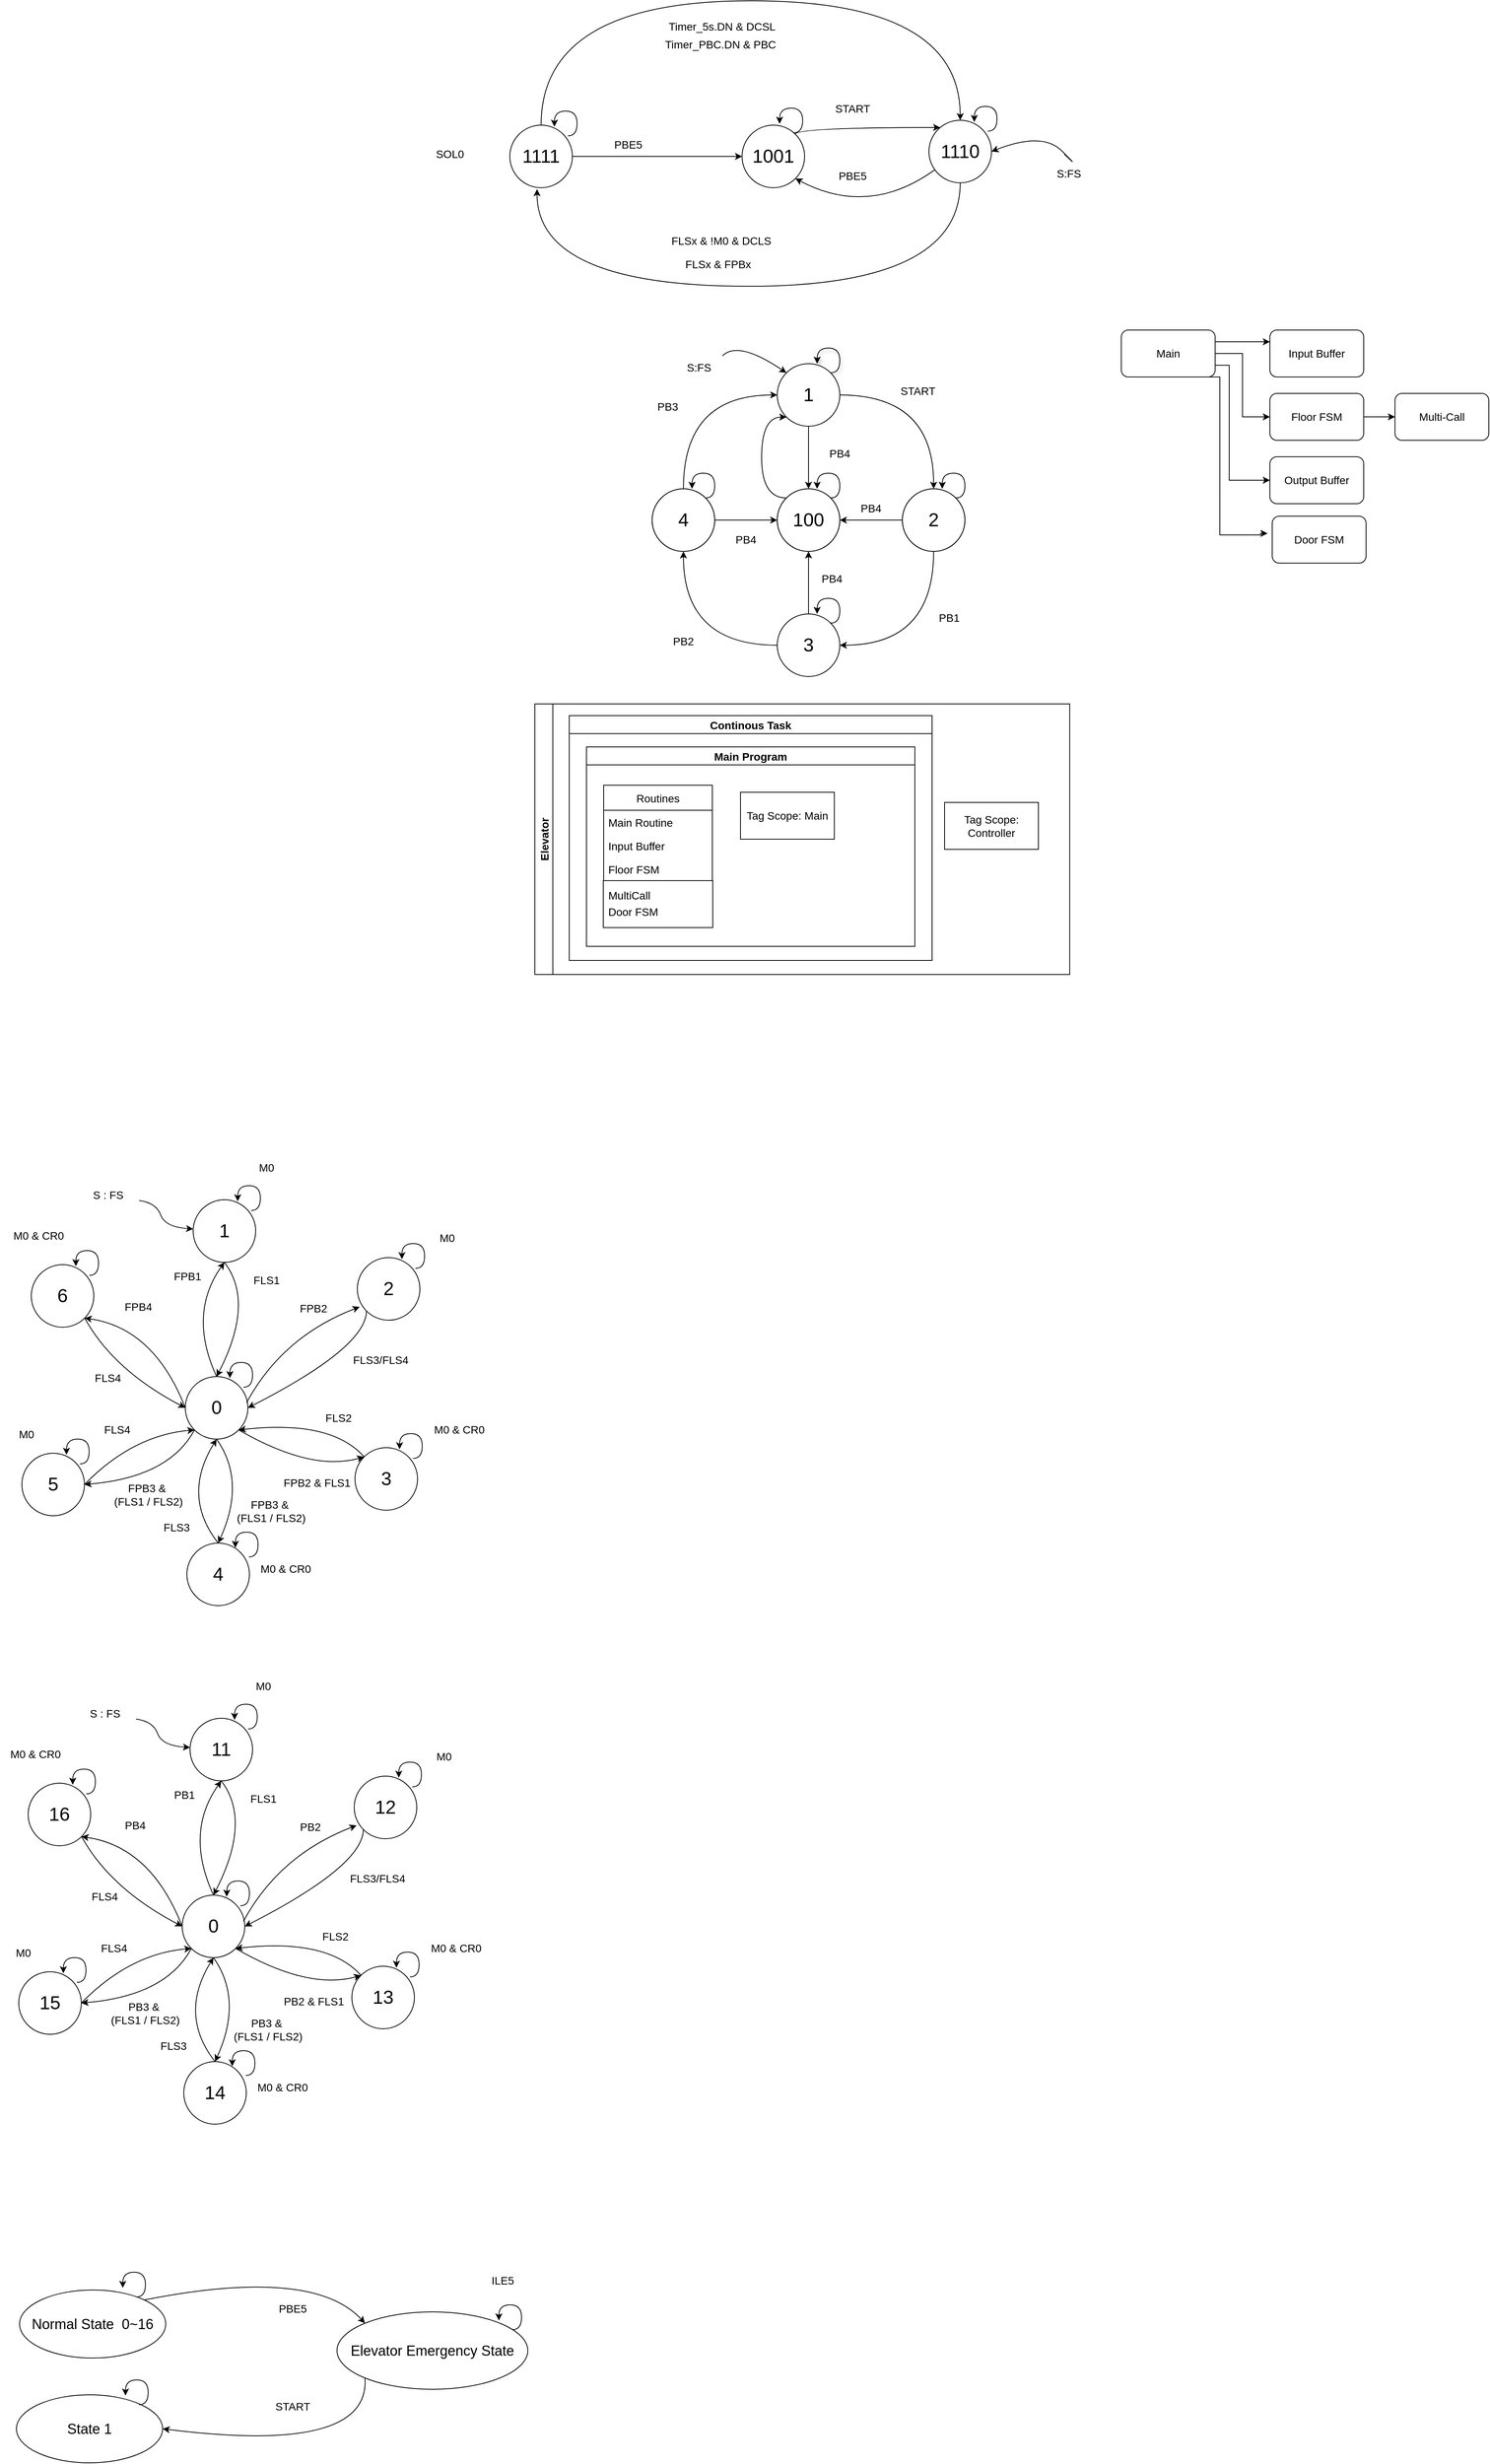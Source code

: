 <mxfile version="26.2.12">
  <diagram id="9JSzWubA1vWHXehpiUYo" name="Page-1">
    <mxGraphModel dx="1964" dy="1004" grid="0" gridSize="10" guides="1" tooltips="1" connect="1" arrows="1" fold="1" page="0" pageScale="1" pageWidth="850" pageHeight="1100" math="0" shadow="0">
      <root>
        <mxCell id="0" />
        <mxCell id="1" parent="0" />
        <mxCell id="l7TXlKDY9mEFg8rTpv9u-8" style="edgeStyle=orthogonalEdgeStyle;curved=1;orthogonalLoop=1;jettySize=auto;html=1;exitX=1;exitY=0.5;exitDx=0;exitDy=0;entryX=0.5;entryY=0;entryDx=0;entryDy=0;" parent="1" source="l7TXlKDY9mEFg8rTpv9u-1" target="l7TXlKDY9mEFg8rTpv9u-3" edge="1">
          <mxGeometry relative="1" as="geometry" />
        </mxCell>
        <mxCell id="l7TXlKDY9mEFg8rTpv9u-11" style="edgeStyle=orthogonalEdgeStyle;curved=1;orthogonalLoop=1;jettySize=auto;html=1;exitX=0.5;exitY=1;exitDx=0;exitDy=0;entryX=0.5;entryY=0;entryDx=0;entryDy=0;" parent="1" source="l7TXlKDY9mEFg8rTpv9u-1" target="l7TXlKDY9mEFg8rTpv9u-4" edge="1">
          <mxGeometry relative="1" as="geometry" />
        </mxCell>
        <mxCell id="l7TXlKDY9mEFg8rTpv9u-1" value="&lt;font style=&quot;font-size: 24px&quot;&gt;1&lt;/font&gt;" style="ellipse;whiteSpace=wrap;html=1;aspect=fixed;" parent="1" vertex="1">
          <mxGeometry x="360" y="320" width="80" height="80" as="geometry" />
        </mxCell>
        <mxCell id="l7TXlKDY9mEFg8rTpv9u-9" style="edgeStyle=orthogonalEdgeStyle;curved=1;orthogonalLoop=1;jettySize=auto;html=1;exitX=0.5;exitY=1;exitDx=0;exitDy=0;entryX=1;entryY=0.5;entryDx=0;entryDy=0;" parent="1" source="l7TXlKDY9mEFg8rTpv9u-3" target="l7TXlKDY9mEFg8rTpv9u-5" edge="1">
          <mxGeometry relative="1" as="geometry" />
        </mxCell>
        <mxCell id="l7TXlKDY9mEFg8rTpv9u-12" style="edgeStyle=orthogonalEdgeStyle;curved=1;orthogonalLoop=1;jettySize=auto;html=1;exitX=0;exitY=0.5;exitDx=0;exitDy=0;entryX=1;entryY=0.5;entryDx=0;entryDy=0;" parent="1" source="l7TXlKDY9mEFg8rTpv9u-3" target="l7TXlKDY9mEFg8rTpv9u-4" edge="1">
          <mxGeometry relative="1" as="geometry" />
        </mxCell>
        <mxCell id="l7TXlKDY9mEFg8rTpv9u-3" value="2" style="ellipse;whiteSpace=wrap;html=1;aspect=fixed;" parent="1" vertex="1">
          <mxGeometry x="520" y="480" width="80" height="80" as="geometry" />
        </mxCell>
        <mxCell id="l7TXlKDY9mEFg8rTpv9u-15" style="edgeStyle=orthogonalEdgeStyle;curved=1;orthogonalLoop=1;jettySize=auto;html=1;exitX=0;exitY=0;exitDx=0;exitDy=0;entryX=0;entryY=1;entryDx=0;entryDy=0;" parent="1" source="l7TXlKDY9mEFg8rTpv9u-4" target="l7TXlKDY9mEFg8rTpv9u-1" edge="1">
          <mxGeometry relative="1" as="geometry">
            <Array as="points">
              <mxPoint x="340" y="492" />
              <mxPoint x="340" y="388" />
            </Array>
          </mxGeometry>
        </mxCell>
        <mxCell id="l7TXlKDY9mEFg8rTpv9u-4" value="100" style="ellipse;whiteSpace=wrap;html=1;aspect=fixed;" parent="1" vertex="1">
          <mxGeometry x="360" y="480" width="80" height="80" as="geometry" />
        </mxCell>
        <mxCell id="l7TXlKDY9mEFg8rTpv9u-10" style="edgeStyle=orthogonalEdgeStyle;curved=1;orthogonalLoop=1;jettySize=auto;html=1;exitX=0;exitY=0.5;exitDx=0;exitDy=0;entryX=0.5;entryY=1;entryDx=0;entryDy=0;" parent="1" source="l7TXlKDY9mEFg8rTpv9u-5" target="l7TXlKDY9mEFg8rTpv9u-6" edge="1">
          <mxGeometry relative="1" as="geometry" />
        </mxCell>
        <mxCell id="l7TXlKDY9mEFg8rTpv9u-13" style="edgeStyle=orthogonalEdgeStyle;curved=1;orthogonalLoop=1;jettySize=auto;html=1;exitX=0.5;exitY=0;exitDx=0;exitDy=0;entryX=0.5;entryY=1;entryDx=0;entryDy=0;" parent="1" source="l7TXlKDY9mEFg8rTpv9u-5" target="l7TXlKDY9mEFg8rTpv9u-4" edge="1">
          <mxGeometry relative="1" as="geometry" />
        </mxCell>
        <mxCell id="l7TXlKDY9mEFg8rTpv9u-5" value="3" style="ellipse;whiteSpace=wrap;html=1;aspect=fixed;fontSize=24;" parent="1" vertex="1">
          <mxGeometry x="360" y="640" width="80" height="80" as="geometry" />
        </mxCell>
        <mxCell id="l7TXlKDY9mEFg8rTpv9u-7" style="edgeStyle=orthogonalEdgeStyle;orthogonalLoop=1;jettySize=auto;html=1;exitX=0.5;exitY=0;exitDx=0;exitDy=0;entryX=0;entryY=0.5;entryDx=0;entryDy=0;curved=1;" parent="1" source="l7TXlKDY9mEFg8rTpv9u-6" target="l7TXlKDY9mEFg8rTpv9u-1" edge="1">
          <mxGeometry relative="1" as="geometry" />
        </mxCell>
        <mxCell id="l7TXlKDY9mEFg8rTpv9u-14" style="edgeStyle=orthogonalEdgeStyle;curved=1;orthogonalLoop=1;jettySize=auto;html=1;exitX=1;exitY=0.5;exitDx=0;exitDy=0;" parent="1" source="l7TXlKDY9mEFg8rTpv9u-6" target="l7TXlKDY9mEFg8rTpv9u-4" edge="1">
          <mxGeometry relative="1" as="geometry" />
        </mxCell>
        <mxCell id="l7TXlKDY9mEFg8rTpv9u-6" value="4" style="ellipse;whiteSpace=wrap;html=1;aspect=fixed;" parent="1" vertex="1">
          <mxGeometry x="200" y="480" width="80" height="80" as="geometry" />
        </mxCell>
        <mxCell id="l7TXlKDY9mEFg8rTpv9u-16" style="edgeStyle=orthogonalEdgeStyle;curved=1;orthogonalLoop=1;jettySize=auto;html=1;exitX=1;exitY=0;exitDx=0;exitDy=0;" parent="1" source="l7TXlKDY9mEFg8rTpv9u-4" edge="1">
          <mxGeometry relative="1" as="geometry">
            <mxPoint x="411" y="480" as="targetPoint" />
            <Array as="points">
              <mxPoint x="440" y="492" />
              <mxPoint x="440" y="460" />
              <mxPoint x="411" y="460" />
            </Array>
          </mxGeometry>
        </mxCell>
        <mxCell id="l7TXlKDY9mEFg8rTpv9u-22" style="edgeStyle=orthogonalEdgeStyle;curved=1;orthogonalLoop=1;jettySize=auto;html=1;exitX=1;exitY=0;exitDx=0;exitDy=0;shadow=1;" parent="1" edge="1">
          <mxGeometry relative="1" as="geometry">
            <mxPoint x="428.3" y="331.7" as="sourcePoint" />
            <mxPoint x="411.016" y="319.984" as="targetPoint" />
            <Array as="points">
              <mxPoint x="440.016" y="331.984" />
              <mxPoint x="440.016" y="299.984" />
              <mxPoint x="411.016" y="299.984" />
            </Array>
          </mxGeometry>
        </mxCell>
        <mxCell id="l7TXlKDY9mEFg8rTpv9u-24" style="edgeStyle=orthogonalEdgeStyle;curved=1;orthogonalLoop=1;jettySize=auto;html=1;exitX=1;exitY=0;exitDx=0;exitDy=0;" parent="1" edge="1">
          <mxGeometry relative="1" as="geometry">
            <mxPoint x="268.3" y="491.7" as="sourcePoint" />
            <mxPoint x="251.016" y="479.984" as="targetPoint" />
            <Array as="points">
              <mxPoint x="280.016" y="491.984" />
              <mxPoint x="280.016" y="459.984" />
              <mxPoint x="251.016" y="459.984" />
            </Array>
          </mxGeometry>
        </mxCell>
        <mxCell id="l7TXlKDY9mEFg8rTpv9u-25" style="edgeStyle=orthogonalEdgeStyle;curved=1;orthogonalLoop=1;jettySize=auto;html=1;exitX=1;exitY=0;exitDx=0;exitDy=0;" parent="1" edge="1">
          <mxGeometry relative="1" as="geometry">
            <mxPoint x="428.284" y="651.716" as="sourcePoint" />
            <mxPoint x="411" y="640" as="targetPoint" />
            <Array as="points">
              <mxPoint x="440" y="652" />
              <mxPoint x="440" y="620" />
              <mxPoint x="411" y="620" />
            </Array>
          </mxGeometry>
        </mxCell>
        <mxCell id="l7TXlKDY9mEFg8rTpv9u-26" style="edgeStyle=orthogonalEdgeStyle;curved=1;orthogonalLoop=1;jettySize=auto;html=1;exitX=1;exitY=0;exitDx=0;exitDy=0;" parent="1" edge="1">
          <mxGeometry relative="1" as="geometry">
            <mxPoint x="588.284" y="491.716" as="sourcePoint" />
            <mxPoint x="571" y="480" as="targetPoint" />
            <Array as="points">
              <mxPoint x="600" y="492" />
              <mxPoint x="600" y="460" />
              <mxPoint x="571" y="460" />
            </Array>
          </mxGeometry>
        </mxCell>
        <mxCell id="l7TXlKDY9mEFg8rTpv9u-28" value="" style="endArrow=classic;html=1;curved=1;entryX=0;entryY=0;entryDx=0;entryDy=0;" parent="1" target="l7TXlKDY9mEFg8rTpv9u-1" edge="1">
          <mxGeometry width="50" height="50" relative="1" as="geometry">
            <mxPoint x="290" y="310" as="sourcePoint" />
            <mxPoint x="330" y="310" as="targetPoint" />
            <Array as="points">
              <mxPoint x="310" y="290" />
            </Array>
          </mxGeometry>
        </mxCell>
        <mxCell id="l7TXlKDY9mEFg8rTpv9u-31" value="2" style="ellipse;whiteSpace=wrap;html=1;aspect=fixed;fontSize=24;" parent="1" vertex="1">
          <mxGeometry x="520" y="480" width="80" height="80" as="geometry" />
        </mxCell>
        <mxCell id="l7TXlKDY9mEFg8rTpv9u-32" value="100" style="ellipse;whiteSpace=wrap;html=1;aspect=fixed;fontSize=24;" parent="1" vertex="1">
          <mxGeometry x="360" y="480" width="80" height="80" as="geometry" />
        </mxCell>
        <mxCell id="l7TXlKDY9mEFg8rTpv9u-33" value="4" style="ellipse;whiteSpace=wrap;html=1;aspect=fixed;fontSize=24;" parent="1" vertex="1">
          <mxGeometry x="200" y="480" width="80" height="80" as="geometry" />
        </mxCell>
        <mxCell id="l7TXlKDY9mEFg8rTpv9u-34" value="S:FS" style="text;html=1;strokeColor=none;fillColor=none;align=center;verticalAlign=middle;whiteSpace=wrap;rounded=0;fontSize=14;" parent="1" vertex="1">
          <mxGeometry x="230" y="310" width="60" height="30" as="geometry" />
        </mxCell>
        <mxCell id="l7TXlKDY9mEFg8rTpv9u-35" value="START" style="text;html=1;strokeColor=none;fillColor=none;align=center;verticalAlign=middle;whiteSpace=wrap;rounded=0;fontSize=14;" parent="1" vertex="1">
          <mxGeometry x="510" y="340" width="60" height="30" as="geometry" />
        </mxCell>
        <mxCell id="l7TXlKDY9mEFg8rTpv9u-37" value="PB1" style="text;html=1;strokeColor=none;fillColor=none;align=center;verticalAlign=middle;whiteSpace=wrap;rounded=0;fontSize=14;" parent="1" vertex="1">
          <mxGeometry x="550" y="630" width="60" height="30" as="geometry" />
        </mxCell>
        <mxCell id="l7TXlKDY9mEFg8rTpv9u-38" value="PB2" style="text;html=1;strokeColor=none;fillColor=none;align=center;verticalAlign=middle;whiteSpace=wrap;rounded=0;fontSize=14;" parent="1" vertex="1">
          <mxGeometry x="210" y="660" width="60" height="30" as="geometry" />
        </mxCell>
        <mxCell id="l7TXlKDY9mEFg8rTpv9u-40" value="PB3" style="text;html=1;strokeColor=none;fillColor=none;align=center;verticalAlign=middle;whiteSpace=wrap;rounded=0;fontSize=14;" parent="1" vertex="1">
          <mxGeometry x="190" y="360" width="60" height="30" as="geometry" />
        </mxCell>
        <mxCell id="l7TXlKDY9mEFg8rTpv9u-41" value="PB4" style="text;html=1;strokeColor=none;fillColor=none;align=center;verticalAlign=middle;whiteSpace=wrap;rounded=0;fontSize=14;" parent="1" vertex="1">
          <mxGeometry x="410" y="420" width="60" height="30" as="geometry" />
        </mxCell>
        <mxCell id="l7TXlKDY9mEFg8rTpv9u-42" value="PB4" style="text;html=1;strokeColor=none;fillColor=none;align=center;verticalAlign=middle;whiteSpace=wrap;rounded=0;fontSize=14;" parent="1" vertex="1">
          <mxGeometry x="450" y="490" width="60" height="30" as="geometry" />
        </mxCell>
        <mxCell id="l7TXlKDY9mEFg8rTpv9u-43" value="PB4" style="text;html=1;strokeColor=none;fillColor=none;align=center;verticalAlign=middle;whiteSpace=wrap;rounded=0;fontSize=14;" parent="1" vertex="1">
          <mxGeometry x="400" y="580" width="60" height="30" as="geometry" />
        </mxCell>
        <mxCell id="l7TXlKDY9mEFg8rTpv9u-44" value="PB4" style="text;html=1;strokeColor=none;fillColor=none;align=center;verticalAlign=middle;whiteSpace=wrap;rounded=0;fontSize=14;" parent="1" vertex="1">
          <mxGeometry x="290" y="530" width="60" height="30" as="geometry" />
        </mxCell>
        <mxCell id="l7TXlKDY9mEFg8rTpv9u-84" value="Elevator" style="swimlane;horizontal=0;fontSize=14;" parent="1" vertex="1">
          <mxGeometry x="50" y="755" width="684" height="346" as="geometry" />
        </mxCell>
        <mxCell id="l7TXlKDY9mEFg8rTpv9u-87" value="Tag Scope: Controller" style="rounded=0;whiteSpace=wrap;html=1;fontSize=14;" parent="l7TXlKDY9mEFg8rTpv9u-84" vertex="1">
          <mxGeometry x="524" y="126" width="120" height="60" as="geometry" />
        </mxCell>
        <mxCell id="l7TXlKDY9mEFg8rTpv9u-47" value="Continous Task" style="swimlane;fontSize=14;" parent="l7TXlKDY9mEFg8rTpv9u-84" vertex="1">
          <mxGeometry x="44" y="15" width="464" height="313" as="geometry" />
        </mxCell>
        <mxCell id="l7TXlKDY9mEFg8rTpv9u-73" value="Main Program" style="swimlane;fontSize=14;" parent="l7TXlKDY9mEFg8rTpv9u-47" vertex="1">
          <mxGeometry x="22" y="40" width="420" height="255" as="geometry" />
        </mxCell>
        <mxCell id="1HxoKY2s1yAvLXL49XYj-4" value="" style="rounded=0;whiteSpace=wrap;html=1;" vertex="1" parent="l7TXlKDY9mEFg8rTpv9u-73">
          <mxGeometry x="21.5" y="171" width="140" height="60" as="geometry" />
        </mxCell>
        <mxCell id="l7TXlKDY9mEFg8rTpv9u-74" value="Routines" style="swimlane;fontStyle=0;childLayout=stackLayout;horizontal=1;startSize=32;horizontalStack=0;resizeParent=1;resizeParentMax=0;resizeLast=0;collapsible=1;marginBottom=0;fontSize=14;" parent="l7TXlKDY9mEFg8rTpv9u-73" vertex="1">
          <mxGeometry x="22" y="49" width="139" height="122" as="geometry">
            <mxRectangle x="22" y="49" width="82" height="30" as="alternateBounds" />
          </mxGeometry>
        </mxCell>
        <mxCell id="l7TXlKDY9mEFg8rTpv9u-75" value="Main Routine" style="text;strokeColor=none;fillColor=none;align=left;verticalAlign=middle;spacingLeft=4;spacingRight=4;overflow=hidden;points=[[0,0.5],[1,0.5]];portConstraint=eastwest;rotatable=0;fontSize=14;" parent="l7TXlKDY9mEFg8rTpv9u-74" vertex="1">
          <mxGeometry y="32" width="139" height="30" as="geometry" />
        </mxCell>
        <mxCell id="l7TXlKDY9mEFg8rTpv9u-76" value="Input Buffer" style="text;strokeColor=none;fillColor=none;align=left;verticalAlign=middle;spacingLeft=4;spacingRight=4;overflow=hidden;points=[[0,0.5],[1,0.5]];portConstraint=eastwest;rotatable=0;fontSize=14;" parent="l7TXlKDY9mEFg8rTpv9u-74" vertex="1">
          <mxGeometry y="62" width="139" height="30" as="geometry" />
        </mxCell>
        <mxCell id="l7TXlKDY9mEFg8rTpv9u-77" value="Floor FSM" style="text;strokeColor=none;fillColor=none;align=left;verticalAlign=middle;spacingLeft=4;spacingRight=4;overflow=hidden;points=[[0,0.5],[1,0.5]];portConstraint=eastwest;rotatable=0;fontSize=14;" parent="l7TXlKDY9mEFg8rTpv9u-74" vertex="1">
          <mxGeometry y="92" width="139" height="30" as="geometry" />
        </mxCell>
        <mxCell id="l7TXlKDY9mEFg8rTpv9u-54" value="Tag Scope: Main" style="rounded=0;whiteSpace=wrap;html=1;fontSize=14;" parent="l7TXlKDY9mEFg8rTpv9u-73" vertex="1">
          <mxGeometry x="197" y="58" width="120" height="60" as="geometry" />
        </mxCell>
        <mxCell id="1HxoKY2s1yAvLXL49XYj-2" value="MultiCall" style="text;strokeColor=none;fillColor=none;align=left;verticalAlign=middle;spacingLeft=4;spacingRight=4;overflow=hidden;points=[[0,0.5],[1,0.5]];portConstraint=eastwest;rotatable=0;fontSize=14;" vertex="1" parent="l7TXlKDY9mEFg8rTpv9u-73">
          <mxGeometry x="22" y="174" width="139" height="30" as="geometry" />
        </mxCell>
        <mxCell id="1HxoKY2s1yAvLXL49XYj-3" value="Door FSM" style="text;strokeColor=none;fillColor=none;align=left;verticalAlign=middle;spacingLeft=4;spacingRight=4;overflow=hidden;points=[[0,0.5],[1,0.5]];portConstraint=eastwest;rotatable=0;fontSize=14;" vertex="1" parent="l7TXlKDY9mEFg8rTpv9u-73">
          <mxGeometry x="22" y="195" width="139" height="30" as="geometry" />
        </mxCell>
        <mxCell id="l7TXlKDY9mEFg8rTpv9u-93" style="edgeStyle=orthogonalEdgeStyle;rounded=0;orthogonalLoop=1;jettySize=auto;html=1;exitX=1;exitY=0.25;exitDx=0;exitDy=0;entryX=0;entryY=0.25;entryDx=0;entryDy=0;fontSize=14;" parent="1" source="l7TXlKDY9mEFg8rTpv9u-88" target="l7TXlKDY9mEFg8rTpv9u-89" edge="1">
          <mxGeometry relative="1" as="geometry" />
        </mxCell>
        <mxCell id="l7TXlKDY9mEFg8rTpv9u-94" style="edgeStyle=orthogonalEdgeStyle;rounded=0;orthogonalLoop=1;jettySize=auto;html=1;exitX=1;exitY=0.5;exitDx=0;exitDy=0;entryX=0;entryY=0.5;entryDx=0;entryDy=0;fontSize=14;" parent="1" source="l7TXlKDY9mEFg8rTpv9u-88" target="l7TXlKDY9mEFg8rTpv9u-90" edge="1">
          <mxGeometry relative="1" as="geometry" />
        </mxCell>
        <mxCell id="l7TXlKDY9mEFg8rTpv9u-95" style="edgeStyle=orthogonalEdgeStyle;rounded=0;orthogonalLoop=1;jettySize=auto;html=1;exitX=1;exitY=0.75;exitDx=0;exitDy=0;entryX=0;entryY=0.5;entryDx=0;entryDy=0;fontSize=14;" parent="1" source="l7TXlKDY9mEFg8rTpv9u-88" target="l7TXlKDY9mEFg8rTpv9u-91" edge="1">
          <mxGeometry relative="1" as="geometry">
            <Array as="points">
              <mxPoint x="938" y="322" />
              <mxPoint x="938" y="469" />
            </Array>
          </mxGeometry>
        </mxCell>
        <mxCell id="l7TXlKDY9mEFg8rTpv9u-88" value="Main" style="rounded=1;whiteSpace=wrap;html=1;fontSize=14;" parent="1" vertex="1">
          <mxGeometry x="800" y="277" width="120" height="60" as="geometry" />
        </mxCell>
        <mxCell id="l7TXlKDY9mEFg8rTpv9u-89" value="Input Buffer" style="rounded=1;whiteSpace=wrap;html=1;fontSize=14;" parent="1" vertex="1">
          <mxGeometry x="990" y="277" width="120" height="60" as="geometry" />
        </mxCell>
        <mxCell id="l7TXlKDY9mEFg8rTpv9u-97" style="edgeStyle=orthogonalEdgeStyle;rounded=0;orthogonalLoop=1;jettySize=auto;html=1;exitX=1;exitY=0.5;exitDx=0;exitDy=0;fontSize=14;" parent="1" source="l7TXlKDY9mEFg8rTpv9u-90" edge="1">
          <mxGeometry relative="1" as="geometry">
            <mxPoint x="1150" y="388" as="targetPoint" />
          </mxGeometry>
        </mxCell>
        <mxCell id="l7TXlKDY9mEFg8rTpv9u-90" value="Floor FSM" style="rounded=1;whiteSpace=wrap;html=1;fontSize=14;" parent="1" vertex="1">
          <mxGeometry x="990" y="358" width="120" height="60" as="geometry" />
        </mxCell>
        <mxCell id="l7TXlKDY9mEFg8rTpv9u-91" value="Output Buffer" style="rounded=1;whiteSpace=wrap;html=1;fontSize=14;" parent="1" vertex="1">
          <mxGeometry x="990" y="439" width="120" height="60" as="geometry" />
        </mxCell>
        <mxCell id="l7TXlKDY9mEFg8rTpv9u-98" value="Multi-Call" style="rounded=1;whiteSpace=wrap;html=1;fontSize=14;" parent="1" vertex="1">
          <mxGeometry x="1150" y="358" width="120" height="60" as="geometry" />
        </mxCell>
        <mxCell id="bQJ8I5ntVYJIwh4q4RdM-9" value="&lt;font size=&quot;5&quot;&gt;1001&lt;/font&gt;" style="ellipse;whiteSpace=wrap;html=1;aspect=fixed;" parent="1" vertex="1">
          <mxGeometry x="315" y="15" width="80" height="80" as="geometry" />
        </mxCell>
        <mxCell id="bQJ8I5ntVYJIwh4q4RdM-10" style="edgeStyle=orthogonalEdgeStyle;curved=1;orthogonalLoop=1;jettySize=auto;html=1;exitX=1;exitY=0;exitDx=0;exitDy=0;" parent="1" edge="1">
          <mxGeometry relative="1" as="geometry">
            <mxPoint x="380.31" y="24.94" as="sourcePoint" />
            <mxPoint x="363.026" y="13.224" as="targetPoint" />
            <Array as="points">
              <mxPoint x="392.51" y="25.19" />
              <mxPoint x="392.51" y="-6.81" />
              <mxPoint x="363.51" y="-6.81" />
            </Array>
          </mxGeometry>
        </mxCell>
        <mxCell id="bQJ8I5ntVYJIwh4q4RdM-16" value="SOL0" style="text;html=1;strokeColor=none;fillColor=none;align=center;verticalAlign=middle;whiteSpace=wrap;rounded=0;fontSize=14;" parent="1" vertex="1">
          <mxGeometry x="-130" y="37" width="143" height="30" as="geometry" />
        </mxCell>
        <mxCell id="bQJ8I5ntVYJIwh4q4RdM-36" style="edgeStyle=orthogonalEdgeStyle;curved=1;orthogonalLoop=1;jettySize=auto;html=1;exitX=0.5;exitY=1;exitDx=0;exitDy=0;entryX=0.435;entryY=1.023;entryDx=0;entryDy=0;entryPerimeter=0;" parent="1" source="bQJ8I5ntVYJIwh4q4RdM-53" target="bQJ8I5ntVYJIwh4q4RdM-55" edge="1">
          <mxGeometry relative="1" as="geometry">
            <mxPoint x="453" y="97" as="sourcePoint" />
            <mxPoint x="343" y="188" as="targetPoint" />
            <Array as="points">
              <mxPoint x="594" y="221" />
              <mxPoint x="53" y="221" />
            </Array>
          </mxGeometry>
        </mxCell>
        <mxCell id="bQJ8I5ntVYJIwh4q4RdM-44" style="edgeStyle=orthogonalEdgeStyle;orthogonalLoop=1;jettySize=auto;html=1;exitX=0.5;exitY=0;exitDx=0;exitDy=0;curved=1;entryX=0.5;entryY=0;entryDx=0;entryDy=0;" parent="1" source="bQJ8I5ntVYJIwh4q4RdM-55" target="bQJ8I5ntVYJIwh4q4RdM-53" edge="1">
          <mxGeometry relative="1" as="geometry">
            <mxPoint x="332" y="-144" as="targetPoint" />
            <Array as="points">
              <mxPoint x="58" y="-144" />
              <mxPoint x="594" y="-144" />
            </Array>
          </mxGeometry>
        </mxCell>
        <mxCell id="bQJ8I5ntVYJIwh4q4RdM-49" style="edgeStyle=orthogonalEdgeStyle;curved=1;orthogonalLoop=1;jettySize=auto;html=1;exitX=1;exitY=0;exitDx=0;exitDy=0;" parent="1" edge="1">
          <mxGeometry relative="1" as="geometry">
            <mxPoint x="92.3" y="28.7" as="sourcePoint" />
            <mxPoint x="75.016" y="16.984" as="targetPoint" />
            <Array as="points">
              <mxPoint x="104.016" y="28.984" />
              <mxPoint x="104.016" y="-3.016" />
              <mxPoint x="75.016" y="-3.016" />
            </Array>
          </mxGeometry>
        </mxCell>
        <mxCell id="bQJ8I5ntVYJIwh4q4RdM-51" style="edgeStyle=orthogonalEdgeStyle;curved=1;orthogonalLoop=1;jettySize=auto;html=1;exitX=1;exitY=0;exitDx=0;exitDy=0;" parent="1" edge="1">
          <mxGeometry relative="1" as="geometry">
            <mxPoint x="629.284" y="22.716" as="sourcePoint" />
            <mxPoint x="612" y="11" as="targetPoint" />
            <Array as="points">
              <mxPoint x="641" y="23" />
              <mxPoint x="641" y="-9" />
              <mxPoint x="612" y="-9" />
            </Array>
          </mxGeometry>
        </mxCell>
        <mxCell id="bQJ8I5ntVYJIwh4q4RdM-53" value="1110" style="ellipse;whiteSpace=wrap;html=1;aspect=fixed;fontSize=24;" parent="1" vertex="1">
          <mxGeometry x="554" y="8.75" width="80" height="80" as="geometry" />
        </mxCell>
        <mxCell id="bQJ8I5ntVYJIwh4q4RdM-55" value="1111" style="ellipse;whiteSpace=wrap;html=1;aspect=fixed;fontSize=24;" parent="1" vertex="1">
          <mxGeometry x="18" y="15" width="80" height="80" as="geometry" />
        </mxCell>
        <mxCell id="bQJ8I5ntVYJIwh4q4RdM-66" value="FLSx &amp;amp; !M0 &amp;amp; DCLS" style="text;html=1;strokeColor=none;fillColor=none;align=center;verticalAlign=middle;whiteSpace=wrap;rounded=0;fontSize=14;" parent="1" vertex="1">
          <mxGeometry x="217" y="148" width="143" height="30" as="geometry" />
        </mxCell>
        <mxCell id="bQJ8I5ntVYJIwh4q4RdM-68" value="FLSx &amp;amp; FPBx&amp;nbsp;" style="text;html=1;strokeColor=none;fillColor=none;align=center;verticalAlign=middle;whiteSpace=wrap;rounded=0;fontSize=14;" parent="1" vertex="1">
          <mxGeometry x="215" y="178" width="143" height="30" as="geometry" />
        </mxCell>
        <mxCell id="bQJ8I5ntVYJIwh4q4RdM-73" value="S:FS" style="text;html=1;strokeColor=none;fillColor=none;align=center;verticalAlign=middle;whiteSpace=wrap;rounded=0;fontSize=14;" parent="1" vertex="1">
          <mxGeometry x="703" y="62" width="60" height="30" as="geometry" />
        </mxCell>
        <mxCell id="bQJ8I5ntVYJIwh4q4RdM-75" value="Timer_5s.DN &amp;amp; DCSL" style="text;html=1;strokeColor=none;fillColor=none;align=center;verticalAlign=middle;whiteSpace=wrap;rounded=0;fontSize=14;" parent="1" vertex="1">
          <mxGeometry x="218" y="-126" width="143" height="30" as="geometry" />
        </mxCell>
        <mxCell id="bQJ8I5ntVYJIwh4q4RdM-76" value="Timer_PBC.DN &amp;amp; PBC" style="text;html=1;strokeColor=none;fillColor=none;align=center;verticalAlign=middle;whiteSpace=wrap;rounded=0;fontSize=14;" parent="1" vertex="1">
          <mxGeometry x="212" y="-103" width="151" height="30" as="geometry" />
        </mxCell>
        <mxCell id="bQJ8I5ntVYJIwh4q4RdM-78" style="edgeStyle=orthogonalEdgeStyle;orthogonalLoop=1;jettySize=auto;html=1;exitX=1;exitY=0;exitDx=0;exitDy=0;curved=1;" parent="1" source="bQJ8I5ntVYJIwh4q4RdM-9" target="bQJ8I5ntVYJIwh4q4RdM-53" edge="1">
          <mxGeometry relative="1" as="geometry">
            <mxPoint x="143" y="27" as="sourcePoint" />
            <mxPoint x="560" y="17" as="targetPoint" />
            <Array as="points">
              <mxPoint x="383" y="18" />
            </Array>
          </mxGeometry>
        </mxCell>
        <mxCell id="bQJ8I5ntVYJIwh4q4RdM-79" value="START" style="text;html=1;strokeColor=none;fillColor=none;align=center;verticalAlign=middle;whiteSpace=wrap;rounded=0;fontSize=14;" parent="1" vertex="1">
          <mxGeometry x="385" y="-21.25" width="143" height="30" as="geometry" />
        </mxCell>
        <mxCell id="bQJ8I5ntVYJIwh4q4RdM-81" value="" style="curved=1;endArrow=classic;html=1;rounded=0;entryX=1;entryY=1;entryDx=0;entryDy=0;" parent="1" source="bQJ8I5ntVYJIwh4q4RdM-53" target="bQJ8I5ntVYJIwh4q4RdM-9" edge="1">
          <mxGeometry width="50" height="50" relative="1" as="geometry">
            <mxPoint x="427" y="133" as="sourcePoint" />
            <mxPoint x="477" y="83" as="targetPoint" />
            <Array as="points">
              <mxPoint x="477" y="133" />
            </Array>
          </mxGeometry>
        </mxCell>
        <mxCell id="bQJ8I5ntVYJIwh4q4RdM-82" value="PBE5" style="text;html=1;strokeColor=none;fillColor=none;align=center;verticalAlign=middle;whiteSpace=wrap;rounded=0;fontSize=14;" parent="1" vertex="1">
          <mxGeometry x="385" y="65" width="143" height="30" as="geometry" />
        </mxCell>
        <mxCell id="bQJ8I5ntVYJIwh4q4RdM-84" value="" style="endArrow=classic;html=1;rounded=0;exitX=1;exitY=0.5;exitDx=0;exitDy=0;entryX=0;entryY=0.5;entryDx=0;entryDy=0;" parent="1" source="bQJ8I5ntVYJIwh4q4RdM-55" target="bQJ8I5ntVYJIwh4q4RdM-9" edge="1">
          <mxGeometry width="50" height="50" relative="1" as="geometry">
            <mxPoint x="113" y="90" as="sourcePoint" />
            <mxPoint x="163" y="40" as="targetPoint" />
          </mxGeometry>
        </mxCell>
        <mxCell id="bQJ8I5ntVYJIwh4q4RdM-85" value="PBE5" style="text;html=1;strokeColor=none;fillColor=none;align=center;verticalAlign=middle;whiteSpace=wrap;rounded=0;fontSize=14;" parent="1" vertex="1">
          <mxGeometry x="98" y="25" width="143" height="30" as="geometry" />
        </mxCell>
        <mxCell id="bQJ8I5ntVYJIwh4q4RdM-86" value="" style="curved=1;endArrow=classic;html=1;rounded=0;entryX=1;entryY=0.5;entryDx=0;entryDy=0;" parent="1" target="bQJ8I5ntVYJIwh4q4RdM-53" edge="1">
          <mxGeometry width="50" height="50" relative="1" as="geometry">
            <mxPoint x="727" y="52" as="sourcePoint" />
            <mxPoint x="749" y="23" as="targetPoint" />
            <Array as="points">
              <mxPoint x="749" y="73" />
              <mxPoint x="699" y="23" />
            </Array>
          </mxGeometry>
        </mxCell>
        <mxCell id="cK5XWAq3eN6KgPLJu0zg-1" style="edgeStyle=orthogonalEdgeStyle;curved=1;orthogonalLoop=1;jettySize=auto;html=1;exitX=1;exitY=0;exitDx=0;exitDy=0;" parent="1" edge="1">
          <mxGeometry relative="1" as="geometry">
            <mxPoint x="-322.7" y="1628.78" as="sourcePoint" />
            <mxPoint x="-339.984" y="1617.064" as="targetPoint" />
            <Array as="points">
              <mxPoint x="-310.984" y="1629.064" />
              <mxPoint x="-310.984" y="1597.064" />
              <mxPoint x="-339.984" y="1597.064" />
            </Array>
          </mxGeometry>
        </mxCell>
        <mxCell id="cK5XWAq3eN6KgPLJu0zg-2" value="0" style="ellipse;whiteSpace=wrap;html=1;aspect=fixed;fontSize=24;" parent="1" vertex="1">
          <mxGeometry x="-397" y="1615.08" width="80" height="80" as="geometry" />
        </mxCell>
        <mxCell id="cK5XWAq3eN6KgPLJu0zg-6" style="edgeStyle=orthogonalEdgeStyle;curved=1;orthogonalLoop=1;jettySize=auto;html=1;exitX=1;exitY=0;exitDx=0;exitDy=0;" parent="1" edge="1">
          <mxGeometry relative="1" as="geometry">
            <mxPoint x="-105.72" y="1719.72" as="sourcePoint" />
            <mxPoint x="-123.004" y="1708.004" as="targetPoint" />
            <Array as="points">
              <mxPoint x="-94.004" y="1720.004" />
              <mxPoint x="-94.004" y="1688.004" />
              <mxPoint x="-123.004" y="1688.004" />
            </Array>
          </mxGeometry>
        </mxCell>
        <mxCell id="cK5XWAq3eN6KgPLJu0zg-7" value="3" style="ellipse;whiteSpace=wrap;html=1;aspect=fixed;fontSize=24;" parent="1" vertex="1">
          <mxGeometry x="-180.02" y="1706.02" width="80" height="80" as="geometry" />
        </mxCell>
        <mxCell id="cK5XWAq3eN6KgPLJu0zg-8" style="edgeStyle=orthogonalEdgeStyle;curved=1;orthogonalLoop=1;jettySize=auto;html=1;exitX=1;exitY=0;exitDx=0;exitDy=0;" parent="1" edge="1">
          <mxGeometry relative="1" as="geometry">
            <mxPoint x="-531.7" y="1726.77" as="sourcePoint" />
            <mxPoint x="-548.984" y="1715.054" as="targetPoint" />
            <Array as="points">
              <mxPoint x="-519.984" y="1727.054" />
              <mxPoint x="-519.984" y="1695.054" />
              <mxPoint x="-548.984" y="1695.054" />
            </Array>
          </mxGeometry>
        </mxCell>
        <mxCell id="cK5XWAq3eN6KgPLJu0zg-9" value="5" style="ellipse;whiteSpace=wrap;html=1;aspect=fixed;fontSize=24;" parent="1" vertex="1">
          <mxGeometry x="-606" y="1713.07" width="80" height="80" as="geometry" />
        </mxCell>
        <mxCell id="cK5XWAq3eN6KgPLJu0zg-10" style="edgeStyle=orthogonalEdgeStyle;curved=1;orthogonalLoop=1;jettySize=auto;html=1;exitX=1;exitY=0;exitDx=0;exitDy=0;" parent="1" edge="1">
          <mxGeometry relative="1" as="geometry">
            <mxPoint x="-315.72" y="1845.72" as="sourcePoint" />
            <mxPoint x="-333.004" y="1834.004" as="targetPoint" />
            <Array as="points">
              <mxPoint x="-304.004" y="1846.004" />
              <mxPoint x="-304.004" y="1814.004" />
              <mxPoint x="-333.004" y="1814.004" />
            </Array>
          </mxGeometry>
        </mxCell>
        <mxCell id="cK5XWAq3eN6KgPLJu0zg-11" value="4" style="ellipse;whiteSpace=wrap;html=1;aspect=fixed;fontSize=24;" parent="1" vertex="1">
          <mxGeometry x="-395.0" y="1828" width="80" height="80" as="geometry" />
        </mxCell>
        <mxCell id="cK5XWAq3eN6KgPLJu0zg-12" style="edgeStyle=orthogonalEdgeStyle;curved=1;orthogonalLoop=1;jettySize=auto;html=1;exitX=1;exitY=0;exitDx=0;exitDy=0;" parent="1" edge="1">
          <mxGeometry relative="1" as="geometry">
            <mxPoint x="-102.7" y="1476.72" as="sourcePoint" />
            <mxPoint x="-119.984" y="1465.004" as="targetPoint" />
            <Array as="points">
              <mxPoint x="-90.984" y="1477.004" />
              <mxPoint x="-90.984" y="1445.004" />
              <mxPoint x="-119.984" y="1445.004" />
            </Array>
          </mxGeometry>
        </mxCell>
        <mxCell id="cK5XWAq3eN6KgPLJu0zg-13" value="2" style="ellipse;whiteSpace=wrap;html=1;aspect=fixed;fontSize=24;" parent="1" vertex="1">
          <mxGeometry x="-177" y="1463.02" width="80" height="80" as="geometry" />
        </mxCell>
        <mxCell id="cK5XWAq3eN6KgPLJu0zg-14" style="edgeStyle=orthogonalEdgeStyle;curved=1;orthogonalLoop=1;jettySize=auto;html=1;exitX=1;exitY=0;exitDx=0;exitDy=0;" parent="1" edge="1">
          <mxGeometry relative="1" as="geometry">
            <mxPoint x="-312.7" y="1402.74" as="sourcePoint" />
            <mxPoint x="-329.984" y="1391.024" as="targetPoint" />
            <Array as="points">
              <mxPoint x="-300.984" y="1403.024" />
              <mxPoint x="-300.984" y="1371.024" />
              <mxPoint x="-329.984" y="1371.024" />
            </Array>
          </mxGeometry>
        </mxCell>
        <mxCell id="cK5XWAq3eN6KgPLJu0zg-15" value="1" style="ellipse;whiteSpace=wrap;html=1;aspect=fixed;fontSize=24;" parent="1" vertex="1">
          <mxGeometry x="-387.0" y="1389.04" width="80" height="80" as="geometry" />
        </mxCell>
        <mxCell id="cK5XWAq3eN6KgPLJu0zg-16" style="edgeStyle=orthogonalEdgeStyle;curved=1;orthogonalLoop=1;jettySize=auto;html=1;exitX=1;exitY=0;exitDx=0;exitDy=0;" parent="1" edge="1">
          <mxGeometry relative="1" as="geometry">
            <mxPoint x="-519.7" y="1485.71" as="sourcePoint" />
            <mxPoint x="-536.984" y="1473.994" as="targetPoint" />
            <Array as="points">
              <mxPoint x="-507.984" y="1485.994" />
              <mxPoint x="-507.984" y="1453.994" />
              <mxPoint x="-536.984" y="1453.994" />
            </Array>
          </mxGeometry>
        </mxCell>
        <mxCell id="cK5XWAq3eN6KgPLJu0zg-17" value="6" style="ellipse;whiteSpace=wrap;html=1;aspect=fixed;fontSize=24;" parent="1" vertex="1">
          <mxGeometry x="-594" y="1472.01" width="80" height="80" as="geometry" />
        </mxCell>
        <mxCell id="cK5XWAq3eN6KgPLJu0zg-20" value="" style="curved=1;endArrow=classic;html=1;rounded=0;entryX=0.5;entryY=1;entryDx=0;entryDy=0;exitX=0.5;exitY=0;exitDx=0;exitDy=0;" parent="1" source="cK5XWAq3eN6KgPLJu0zg-2" target="cK5XWAq3eN6KgPLJu0zg-15" edge="1">
          <mxGeometry width="50" height="50" relative="1" as="geometry">
            <mxPoint x="-399" y="1597" as="sourcePoint" />
            <mxPoint x="-349" y="1547" as="targetPoint" />
            <Array as="points">
              <mxPoint x="-394" y="1535" />
            </Array>
          </mxGeometry>
        </mxCell>
        <mxCell id="cK5XWAq3eN6KgPLJu0zg-21" value="FPB1" style="text;html=1;strokeColor=none;fillColor=none;align=center;verticalAlign=middle;whiteSpace=wrap;rounded=0;fontSize=14;" parent="1" vertex="1">
          <mxGeometry x="-424" y="1472.01" width="60" height="30" as="geometry" />
        </mxCell>
        <mxCell id="cK5XWAq3eN6KgPLJu0zg-23" value="" style="curved=1;endArrow=classic;html=1;rounded=0;exitX=0.5;exitY=1;exitDx=0;exitDy=0;entryX=0.5;entryY=0;entryDx=0;entryDy=0;" parent="1" source="cK5XWAq3eN6KgPLJu0zg-15" target="cK5XWAq3eN6KgPLJu0zg-2" edge="1">
          <mxGeometry width="50" height="50" relative="1" as="geometry">
            <mxPoint x="-281" y="1548" as="sourcePoint" />
            <mxPoint x="-231" y="1498" as="targetPoint" />
            <Array as="points">
              <mxPoint x="-308" y="1520" />
            </Array>
          </mxGeometry>
        </mxCell>
        <mxCell id="cK5XWAq3eN6KgPLJu0zg-24" value="FLS1" style="text;html=1;strokeColor=none;fillColor=none;align=center;verticalAlign=middle;whiteSpace=wrap;rounded=0;fontSize=14;" parent="1" vertex="1">
          <mxGeometry x="-323" y="1477" width="60" height="30" as="geometry" />
        </mxCell>
        <mxCell id="cK5XWAq3eN6KgPLJu0zg-25" value="" style="curved=1;endArrow=classic;html=1;rounded=0;entryX=0.037;entryY=0.787;entryDx=0;entryDy=0;exitX=0.979;exitY=0.418;exitDx=0;exitDy=0;exitPerimeter=0;entryPerimeter=0;" parent="1" source="cK5XWAq3eN6KgPLJu0zg-2" target="cK5XWAq3eN6KgPLJu0zg-13" edge="1">
          <mxGeometry width="50" height="50" relative="1" as="geometry">
            <mxPoint x="-242" y="1695.08" as="sourcePoint" />
            <mxPoint x="-232" y="1549.08" as="targetPoint" />
            <Array as="points">
              <mxPoint x="-273" y="1564" />
            </Array>
          </mxGeometry>
        </mxCell>
        <mxCell id="cK5XWAq3eN6KgPLJu0zg-26" value="" style="curved=1;endArrow=classic;html=1;rounded=0;exitX=0;exitY=1;exitDx=0;exitDy=0;entryX=1;entryY=0.5;entryDx=0;entryDy=0;" parent="1" source="cK5XWAq3eN6KgPLJu0zg-13" target="cK5XWAq3eN6KgPLJu0zg-2" edge="1">
          <mxGeometry width="50" height="50" relative="1" as="geometry">
            <mxPoint x="-232" y="1549.08" as="sourcePoint" />
            <mxPoint x="-242" y="1695.08" as="targetPoint" />
            <Array as="points">
              <mxPoint x="-166" y="1578.08" />
            </Array>
          </mxGeometry>
        </mxCell>
        <mxCell id="cK5XWAq3eN6KgPLJu0zg-27" value="FPB2" style="text;html=1;strokeColor=none;fillColor=none;align=center;verticalAlign=middle;whiteSpace=wrap;rounded=0;fontSize=14;" parent="1" vertex="1">
          <mxGeometry x="-263" y="1513.02" width="60" height="30" as="geometry" />
        </mxCell>
        <mxCell id="cK5XWAq3eN6KgPLJu0zg-28" value="FLS3/FLS4" style="text;html=1;strokeColor=none;fillColor=none;align=center;verticalAlign=middle;whiteSpace=wrap;rounded=0;fontSize=14;" parent="1" vertex="1">
          <mxGeometry x="-177" y="1579" width="60" height="30" as="geometry" />
        </mxCell>
        <mxCell id="cK5XWAq3eN6KgPLJu0zg-31" value="" style="curved=1;endArrow=classic;html=1;rounded=0;entryX=0;entryY=0;entryDx=0;entryDy=0;exitX=1;exitY=1;exitDx=0;exitDy=0;" parent="1" source="cK5XWAq3eN6KgPLJu0zg-2" target="cK5XWAq3eN6KgPLJu0zg-7" edge="1">
          <mxGeometry width="50" height="50" relative="1" as="geometry">
            <mxPoint x="-364" y="1780.02" as="sourcePoint" />
            <mxPoint x="-219" y="1657.02" as="targetPoint" />
            <Array as="points">
              <mxPoint x="-236" y="1737" />
            </Array>
          </mxGeometry>
        </mxCell>
        <mxCell id="cK5XWAq3eN6KgPLJu0zg-32" value="" style="curved=1;endArrow=classic;html=1;rounded=0;exitX=0;exitY=0;exitDx=0;exitDy=0;entryX=1;entryY=1;entryDx=0;entryDy=0;" parent="1" source="cK5XWAq3eN6KgPLJu0zg-7" target="cK5XWAq3eN6KgPLJu0zg-2" edge="1">
          <mxGeometry width="50" height="50" relative="1" as="geometry">
            <mxPoint x="-210" y="1662.02" as="sourcePoint" />
            <mxPoint x="-362" y="1786.02" as="targetPoint" />
            <Array as="points">
              <mxPoint x="-211" y="1670" />
            </Array>
          </mxGeometry>
        </mxCell>
        <mxCell id="cK5XWAq3eN6KgPLJu0zg-33" value="FPB2 &amp;amp; FLS1" style="text;html=1;strokeColor=none;fillColor=none;align=center;verticalAlign=middle;whiteSpace=wrap;rounded=0;fontSize=14;" parent="1" vertex="1">
          <mxGeometry x="-274" y="1736" width="91" height="30" as="geometry" />
        </mxCell>
        <mxCell id="cK5XWAq3eN6KgPLJu0zg-34" value="FLS2" style="text;html=1;strokeColor=none;fillColor=none;align=center;verticalAlign=middle;whiteSpace=wrap;rounded=0;fontSize=14;" parent="1" vertex="1">
          <mxGeometry x="-231.5" y="1653" width="60" height="30" as="geometry" />
        </mxCell>
        <mxCell id="cK5XWAq3eN6KgPLJu0zg-35" value="" style="curved=1;endArrow=classic;html=1;rounded=0;entryX=0.5;entryY=0;entryDx=0;entryDy=0;exitX=0.5;exitY=1;exitDx=0;exitDy=0;" parent="1" source="cK5XWAq3eN6KgPLJu0zg-2" target="cK5XWAq3eN6KgPLJu0zg-11" edge="1">
          <mxGeometry width="50" height="50" relative="1" as="geometry">
            <mxPoint x="-387" y="1739" as="sourcePoint" />
            <mxPoint x="-226" y="1774" as="targetPoint" />
            <Array as="points">
              <mxPoint x="-319" y="1749" />
            </Array>
          </mxGeometry>
        </mxCell>
        <mxCell id="cK5XWAq3eN6KgPLJu0zg-36" value="" style="curved=1;endArrow=classic;html=1;rounded=0;exitX=0.5;exitY=0;exitDx=0;exitDy=0;entryX=0.5;entryY=1;entryDx=0;entryDy=0;" parent="1" source="cK5XWAq3eN6KgPLJu0zg-11" target="cK5XWAq3eN6KgPLJu0zg-2" edge="1">
          <mxGeometry width="50" height="50" relative="1" as="geometry">
            <mxPoint x="-226" y="1774" as="sourcePoint" />
            <mxPoint x="-387" y="1739" as="targetPoint" />
            <Array as="points">
              <mxPoint x="-402" y="1768" />
            </Array>
          </mxGeometry>
        </mxCell>
        <mxCell id="cK5XWAq3eN6KgPLJu0zg-37" value="FPB3 &amp;amp;&amp;nbsp;&lt;div&gt;(FLS1 / FLS2)&lt;/div&gt;" style="text;html=1;strokeColor=none;fillColor=none;align=center;verticalAlign=middle;whiteSpace=wrap;rounded=0;fontSize=14;" parent="1" vertex="1">
          <mxGeometry x="-334.5" y="1766" width="94" height="41" as="geometry" />
        </mxCell>
        <mxCell id="cK5XWAq3eN6KgPLJu0zg-38" value="FLS3" style="text;html=1;strokeColor=none;fillColor=none;align=center;verticalAlign=middle;whiteSpace=wrap;rounded=0;fontSize=14;" parent="1" vertex="1">
          <mxGeometry x="-438" y="1793.07" width="60" height="30" as="geometry" />
        </mxCell>
        <mxCell id="cK5XWAq3eN6KgPLJu0zg-39" value="" style="curved=1;endArrow=classic;html=1;rounded=0;entryX=1;entryY=0.5;entryDx=0;entryDy=0;exitX=0;exitY=1;exitDx=0;exitDy=0;" parent="1" source="cK5XWAq3eN6KgPLJu0zg-2" target="cK5XWAq3eN6KgPLJu0zg-9" edge="1">
          <mxGeometry width="50" height="50" relative="1" as="geometry">
            <mxPoint x="-462" y="1643" as="sourcePoint" />
            <mxPoint x="-467" y="1772" as="targetPoint" />
            <Array as="points">
              <mxPoint x="-418" y="1744" />
            </Array>
          </mxGeometry>
        </mxCell>
        <mxCell id="cK5XWAq3eN6KgPLJu0zg-40" value="" style="curved=1;endArrow=classic;html=1;rounded=0;exitX=1;exitY=0.5;exitDx=0;exitDy=0;entryX=0;entryY=1;entryDx=0;entryDy=0;" parent="1" source="cK5XWAq3eN6KgPLJu0zg-9" target="cK5XWAq3eN6KgPLJu0zg-2" edge="1">
          <mxGeometry width="50" height="50" relative="1" as="geometry">
            <mxPoint x="-467" y="1772" as="sourcePoint" />
            <mxPoint x="-469" y="1639" as="targetPoint" />
            <Array as="points">
              <mxPoint x="-464" y="1690" />
            </Array>
          </mxGeometry>
        </mxCell>
        <mxCell id="cK5XWAq3eN6KgPLJu0zg-41" value="FPB3 &amp;amp;&amp;nbsp;&lt;div&gt;(FLS1 / FLS2)&lt;/div&gt;" style="text;html=1;strokeColor=none;fillColor=none;align=center;verticalAlign=middle;whiteSpace=wrap;rounded=0;fontSize=14;" parent="1" vertex="1">
          <mxGeometry x="-491" y="1745.02" width="94" height="41" as="geometry" />
        </mxCell>
        <mxCell id="cK5XWAq3eN6KgPLJu0zg-42" value="FLS4" style="text;html=1;strokeColor=none;fillColor=none;align=center;verticalAlign=middle;whiteSpace=wrap;rounded=0;fontSize=14;" parent="1" vertex="1">
          <mxGeometry x="-514" y="1668" width="60" height="30" as="geometry" />
        </mxCell>
        <mxCell id="cK5XWAq3eN6KgPLJu0zg-43" value="" style="curved=1;endArrow=classic;html=1;rounded=0;entryX=1;entryY=1;entryDx=0;entryDy=0;exitX=0;exitY=0.5;exitDx=0;exitDy=0;" parent="1" source="cK5XWAq3eN6KgPLJu0zg-2" target="cK5XWAq3eN6KgPLJu0zg-17" edge="1">
          <mxGeometry width="50" height="50" relative="1" as="geometry">
            <mxPoint x="-392" y="1524" as="sourcePoint" />
            <mxPoint x="-533" y="1594" as="targetPoint" />
            <Array as="points">
              <mxPoint x="-437" y="1553" />
            </Array>
          </mxGeometry>
        </mxCell>
        <mxCell id="cK5XWAq3eN6KgPLJu0zg-44" value="" style="curved=1;endArrow=classic;html=1;rounded=0;exitX=1;exitY=1;exitDx=0;exitDy=0;entryX=0;entryY=0.5;entryDx=0;entryDy=0;" parent="1" source="cK5XWAq3eN6KgPLJu0zg-17" target="cK5XWAq3eN6KgPLJu0zg-2" edge="1">
          <mxGeometry width="50" height="50" relative="1" as="geometry">
            <mxPoint x="-533" y="1594" as="sourcePoint" />
            <mxPoint x="-392" y="1524" as="targetPoint" />
            <Array as="points">
              <mxPoint x="-489" y="1607" />
            </Array>
          </mxGeometry>
        </mxCell>
        <mxCell id="cK5XWAq3eN6KgPLJu0zg-45" value="FLS4" style="text;html=1;strokeColor=none;fillColor=none;align=center;verticalAlign=middle;whiteSpace=wrap;rounded=0;fontSize=14;" parent="1" vertex="1">
          <mxGeometry x="-526" y="1602" width="60" height="30" as="geometry" />
        </mxCell>
        <mxCell id="cK5XWAq3eN6KgPLJu0zg-46" value="FPB4" style="text;html=1;strokeColor=none;fillColor=none;align=center;verticalAlign=middle;whiteSpace=wrap;rounded=0;fontSize=14;" parent="1" vertex="1">
          <mxGeometry x="-487" y="1511" width="60" height="30" as="geometry" />
        </mxCell>
        <mxCell id="cK5XWAq3eN6KgPLJu0zg-85" value="M0" style="text;html=1;strokeColor=none;fillColor=none;align=center;verticalAlign=middle;whiteSpace=wrap;rounded=0;fontSize=14;" parent="1" vertex="1">
          <mxGeometry x="-323" y="1333" width="60" height="30" as="geometry" />
        </mxCell>
        <mxCell id="cK5XWAq3eN6KgPLJu0zg-86" value="M0" style="text;html=1;strokeColor=none;fillColor=none;align=center;verticalAlign=middle;whiteSpace=wrap;rounded=0;fontSize=14;" parent="1" vertex="1">
          <mxGeometry x="-92" y="1423" width="60" height="30" as="geometry" />
        </mxCell>
        <mxCell id="cK5XWAq3eN6KgPLJu0zg-88" value="M0" style="text;html=1;strokeColor=none;fillColor=none;align=center;verticalAlign=middle;whiteSpace=wrap;rounded=0;fontSize=14;" parent="1" vertex="1">
          <mxGeometry x="-630" y="1674" width="60" height="30" as="geometry" />
        </mxCell>
        <mxCell id="cK5XWAq3eN6KgPLJu0zg-89" value="M0 &amp;amp; CR0" style="text;html=1;strokeColor=none;fillColor=none;align=center;verticalAlign=middle;whiteSpace=wrap;rounded=0;fontSize=14;" parent="1" vertex="1">
          <mxGeometry x="-314" y="1846" width="91" height="30" as="geometry" />
        </mxCell>
        <mxCell id="cK5XWAq3eN6KgPLJu0zg-91" value="M0 &amp;amp; CR0" style="text;html=1;strokeColor=none;fillColor=none;align=center;verticalAlign=middle;whiteSpace=wrap;rounded=0;fontSize=14;" parent="1" vertex="1">
          <mxGeometry x="-92" y="1668" width="91" height="30" as="geometry" />
        </mxCell>
        <mxCell id="cK5XWAq3eN6KgPLJu0zg-92" value="M0 &amp;amp; CR0" style="text;html=1;strokeColor=none;fillColor=none;align=center;verticalAlign=middle;whiteSpace=wrap;rounded=0;fontSize=14;" parent="1" vertex="1">
          <mxGeometry x="-630" y="1420" width="91" height="30" as="geometry" />
        </mxCell>
        <mxCell id="cK5XWAq3eN6KgPLJu0zg-141" value="" style="curved=1;endArrow=classic;html=1;rounded=0;" parent="1" target="cK5XWAq3eN6KgPLJu0zg-15" edge="1">
          <mxGeometry width="50" height="50" relative="1" as="geometry">
            <mxPoint x="-456" y="1390" as="sourcePoint" />
            <mxPoint x="-481" y="1273" as="targetPoint" />
            <Array as="points">
              <mxPoint x="-434" y="1393" />
              <mxPoint x="-423" y="1424" />
            </Array>
          </mxGeometry>
        </mxCell>
        <mxCell id="cK5XWAq3eN6KgPLJu0zg-142" value="S : FS" style="text;html=1;strokeColor=none;fillColor=none;align=center;verticalAlign=middle;whiteSpace=wrap;rounded=0;fontSize=14;" parent="1" vertex="1">
          <mxGeometry x="-541.5" y="1368" width="91" height="30" as="geometry" />
        </mxCell>
        <mxCell id="cK5XWAq3eN6KgPLJu0zg-145" style="edgeStyle=orthogonalEdgeStyle;curved=1;orthogonalLoop=1;jettySize=auto;html=1;exitX=1;exitY=0;exitDx=0;exitDy=0;" parent="1" edge="1">
          <mxGeometry relative="1" as="geometry">
            <mxPoint x="-326.7" y="2291.78" as="sourcePoint" />
            <mxPoint x="-343.984" y="2280.064" as="targetPoint" />
            <Array as="points">
              <mxPoint x="-314.984" y="2292.064" />
              <mxPoint x="-314.984" y="2260.064" />
              <mxPoint x="-343.984" y="2260.064" />
            </Array>
          </mxGeometry>
        </mxCell>
        <mxCell id="cK5XWAq3eN6KgPLJu0zg-146" value="0" style="ellipse;whiteSpace=wrap;html=1;aspect=fixed;fontSize=24;" parent="1" vertex="1">
          <mxGeometry x="-401" y="2278.08" width="80" height="80" as="geometry" />
        </mxCell>
        <mxCell id="cK5XWAq3eN6KgPLJu0zg-147" style="edgeStyle=orthogonalEdgeStyle;curved=1;orthogonalLoop=1;jettySize=auto;html=1;exitX=1;exitY=0;exitDx=0;exitDy=0;" parent="1" edge="1">
          <mxGeometry relative="1" as="geometry">
            <mxPoint x="-109.72" y="2382.72" as="sourcePoint" />
            <mxPoint x="-127.004" y="2371.004" as="targetPoint" />
            <Array as="points">
              <mxPoint x="-98.004" y="2383.004" />
              <mxPoint x="-98.004" y="2351.004" />
              <mxPoint x="-127.004" y="2351.004" />
            </Array>
          </mxGeometry>
        </mxCell>
        <mxCell id="cK5XWAq3eN6KgPLJu0zg-148" value="13" style="ellipse;whiteSpace=wrap;html=1;aspect=fixed;fontSize=24;" parent="1" vertex="1">
          <mxGeometry x="-184.02" y="2369.02" width="80" height="80" as="geometry" />
        </mxCell>
        <mxCell id="cK5XWAq3eN6KgPLJu0zg-149" style="edgeStyle=orthogonalEdgeStyle;curved=1;orthogonalLoop=1;jettySize=auto;html=1;exitX=1;exitY=0;exitDx=0;exitDy=0;" parent="1" edge="1">
          <mxGeometry relative="1" as="geometry">
            <mxPoint x="-535.7" y="2389.77" as="sourcePoint" />
            <mxPoint x="-552.984" y="2378.054" as="targetPoint" />
            <Array as="points">
              <mxPoint x="-523.984" y="2390.054" />
              <mxPoint x="-523.984" y="2358.054" />
              <mxPoint x="-552.984" y="2358.054" />
            </Array>
          </mxGeometry>
        </mxCell>
        <mxCell id="cK5XWAq3eN6KgPLJu0zg-150" value="15" style="ellipse;whiteSpace=wrap;html=1;aspect=fixed;fontSize=24;" parent="1" vertex="1">
          <mxGeometry x="-610" y="2376.07" width="80" height="80" as="geometry" />
        </mxCell>
        <mxCell id="cK5XWAq3eN6KgPLJu0zg-151" style="edgeStyle=orthogonalEdgeStyle;curved=1;orthogonalLoop=1;jettySize=auto;html=1;exitX=1;exitY=0;exitDx=0;exitDy=0;" parent="1" edge="1">
          <mxGeometry relative="1" as="geometry">
            <mxPoint x="-319.72" y="2508.72" as="sourcePoint" />
            <mxPoint x="-337.004" y="2497.004" as="targetPoint" />
            <Array as="points">
              <mxPoint x="-308.004" y="2509.004" />
              <mxPoint x="-308.004" y="2477.004" />
              <mxPoint x="-337.004" y="2477.004" />
            </Array>
          </mxGeometry>
        </mxCell>
        <mxCell id="cK5XWAq3eN6KgPLJu0zg-152" value="14" style="ellipse;whiteSpace=wrap;html=1;aspect=fixed;fontSize=24;" parent="1" vertex="1">
          <mxGeometry x="-399.0" y="2491" width="80" height="80" as="geometry" />
        </mxCell>
        <mxCell id="cK5XWAq3eN6KgPLJu0zg-153" style="edgeStyle=orthogonalEdgeStyle;curved=1;orthogonalLoop=1;jettySize=auto;html=1;exitX=1;exitY=0;exitDx=0;exitDy=0;" parent="1" edge="1">
          <mxGeometry relative="1" as="geometry">
            <mxPoint x="-106.7" y="2139.72" as="sourcePoint" />
            <mxPoint x="-123.984" y="2128.004" as="targetPoint" />
            <Array as="points">
              <mxPoint x="-94.984" y="2140.004" />
              <mxPoint x="-94.984" y="2108.004" />
              <mxPoint x="-123.984" y="2108.004" />
            </Array>
          </mxGeometry>
        </mxCell>
        <mxCell id="cK5XWAq3eN6KgPLJu0zg-154" value="12" style="ellipse;whiteSpace=wrap;html=1;aspect=fixed;fontSize=24;" parent="1" vertex="1">
          <mxGeometry x="-181" y="2126.02" width="80" height="80" as="geometry" />
        </mxCell>
        <mxCell id="cK5XWAq3eN6KgPLJu0zg-155" style="edgeStyle=orthogonalEdgeStyle;curved=1;orthogonalLoop=1;jettySize=auto;html=1;exitX=1;exitY=0;exitDx=0;exitDy=0;" parent="1" edge="1">
          <mxGeometry relative="1" as="geometry">
            <mxPoint x="-316.7" y="2065.74" as="sourcePoint" />
            <mxPoint x="-333.984" y="2054.024" as="targetPoint" />
            <Array as="points">
              <mxPoint x="-304.984" y="2066.024" />
              <mxPoint x="-304.984" y="2034.024" />
              <mxPoint x="-333.984" y="2034.024" />
            </Array>
          </mxGeometry>
        </mxCell>
        <mxCell id="cK5XWAq3eN6KgPLJu0zg-156" value="11" style="ellipse;whiteSpace=wrap;html=1;aspect=fixed;fontSize=24;" parent="1" vertex="1">
          <mxGeometry x="-391.0" y="2052.04" width="80" height="80" as="geometry" />
        </mxCell>
        <mxCell id="cK5XWAq3eN6KgPLJu0zg-157" style="edgeStyle=orthogonalEdgeStyle;curved=1;orthogonalLoop=1;jettySize=auto;html=1;exitX=1;exitY=0;exitDx=0;exitDy=0;" parent="1" edge="1">
          <mxGeometry relative="1" as="geometry">
            <mxPoint x="-523.7" y="2148.71" as="sourcePoint" />
            <mxPoint x="-540.984" y="2136.994" as="targetPoint" />
            <Array as="points">
              <mxPoint x="-511.984" y="2148.994" />
              <mxPoint x="-511.984" y="2116.994" />
              <mxPoint x="-540.984" y="2116.994" />
            </Array>
          </mxGeometry>
        </mxCell>
        <mxCell id="cK5XWAq3eN6KgPLJu0zg-158" value="16" style="ellipse;whiteSpace=wrap;html=1;aspect=fixed;fontSize=24;" parent="1" vertex="1">
          <mxGeometry x="-598" y="2135.01" width="80" height="80" as="geometry" />
        </mxCell>
        <mxCell id="cK5XWAq3eN6KgPLJu0zg-159" value="" style="curved=1;endArrow=classic;html=1;rounded=0;entryX=0.5;entryY=1;entryDx=0;entryDy=0;exitX=0.5;exitY=0;exitDx=0;exitDy=0;" parent="1" source="cK5XWAq3eN6KgPLJu0zg-146" target="cK5XWAq3eN6KgPLJu0zg-156" edge="1">
          <mxGeometry width="50" height="50" relative="1" as="geometry">
            <mxPoint x="-403" y="2260" as="sourcePoint" />
            <mxPoint x="-353" y="2210" as="targetPoint" />
            <Array as="points">
              <mxPoint x="-398" y="2198" />
            </Array>
          </mxGeometry>
        </mxCell>
        <mxCell id="cK5XWAq3eN6KgPLJu0zg-160" value="PB1" style="text;html=1;strokeColor=none;fillColor=none;align=center;verticalAlign=middle;whiteSpace=wrap;rounded=0;fontSize=14;" parent="1" vertex="1">
          <mxGeometry x="-428" y="2135.01" width="60" height="30" as="geometry" />
        </mxCell>
        <mxCell id="cK5XWAq3eN6KgPLJu0zg-161" value="" style="curved=1;endArrow=classic;html=1;rounded=0;exitX=0.5;exitY=1;exitDx=0;exitDy=0;entryX=0.5;entryY=0;entryDx=0;entryDy=0;" parent="1" source="cK5XWAq3eN6KgPLJu0zg-156" target="cK5XWAq3eN6KgPLJu0zg-146" edge="1">
          <mxGeometry width="50" height="50" relative="1" as="geometry">
            <mxPoint x="-285" y="2211" as="sourcePoint" />
            <mxPoint x="-235" y="2161" as="targetPoint" />
            <Array as="points">
              <mxPoint x="-312" y="2183" />
            </Array>
          </mxGeometry>
        </mxCell>
        <mxCell id="cK5XWAq3eN6KgPLJu0zg-162" value="FLS1" style="text;html=1;strokeColor=none;fillColor=none;align=center;verticalAlign=middle;whiteSpace=wrap;rounded=0;fontSize=14;" parent="1" vertex="1">
          <mxGeometry x="-327" y="2140" width="60" height="30" as="geometry" />
        </mxCell>
        <mxCell id="cK5XWAq3eN6KgPLJu0zg-163" value="" style="curved=1;endArrow=classic;html=1;rounded=0;entryX=0.037;entryY=0.787;entryDx=0;entryDy=0;exitX=0.979;exitY=0.418;exitDx=0;exitDy=0;exitPerimeter=0;entryPerimeter=0;" parent="1" source="cK5XWAq3eN6KgPLJu0zg-146" target="cK5XWAq3eN6KgPLJu0zg-154" edge="1">
          <mxGeometry width="50" height="50" relative="1" as="geometry">
            <mxPoint x="-246" y="2358.08" as="sourcePoint" />
            <mxPoint x="-236" y="2212.08" as="targetPoint" />
            <Array as="points">
              <mxPoint x="-277" y="2227" />
            </Array>
          </mxGeometry>
        </mxCell>
        <mxCell id="cK5XWAq3eN6KgPLJu0zg-164" value="" style="curved=1;endArrow=classic;html=1;rounded=0;exitX=0;exitY=1;exitDx=0;exitDy=0;entryX=1;entryY=0.5;entryDx=0;entryDy=0;" parent="1" source="cK5XWAq3eN6KgPLJu0zg-154" target="cK5XWAq3eN6KgPLJu0zg-146" edge="1">
          <mxGeometry width="50" height="50" relative="1" as="geometry">
            <mxPoint x="-236" y="2212.08" as="sourcePoint" />
            <mxPoint x="-246" y="2358.08" as="targetPoint" />
            <Array as="points">
              <mxPoint x="-170" y="2241.08" />
            </Array>
          </mxGeometry>
        </mxCell>
        <mxCell id="cK5XWAq3eN6KgPLJu0zg-165" value="PB2" style="text;html=1;strokeColor=none;fillColor=none;align=center;verticalAlign=middle;whiteSpace=wrap;rounded=0;fontSize=14;" parent="1" vertex="1">
          <mxGeometry x="-267" y="2176.02" width="60" height="30" as="geometry" />
        </mxCell>
        <mxCell id="cK5XWAq3eN6KgPLJu0zg-166" value="FLS3/FLS4" style="text;html=1;strokeColor=none;fillColor=none;align=center;verticalAlign=middle;whiteSpace=wrap;rounded=0;fontSize=14;" parent="1" vertex="1">
          <mxGeometry x="-181" y="2242" width="60" height="30" as="geometry" />
        </mxCell>
        <mxCell id="cK5XWAq3eN6KgPLJu0zg-167" value="" style="curved=1;endArrow=classic;html=1;rounded=0;entryX=0;entryY=0;entryDx=0;entryDy=0;exitX=1;exitY=1;exitDx=0;exitDy=0;" parent="1" source="cK5XWAq3eN6KgPLJu0zg-146" target="cK5XWAq3eN6KgPLJu0zg-148" edge="1">
          <mxGeometry width="50" height="50" relative="1" as="geometry">
            <mxPoint x="-368" y="2443.02" as="sourcePoint" />
            <mxPoint x="-223" y="2320.02" as="targetPoint" />
            <Array as="points">
              <mxPoint x="-240" y="2400" />
            </Array>
          </mxGeometry>
        </mxCell>
        <mxCell id="cK5XWAq3eN6KgPLJu0zg-168" value="" style="curved=1;endArrow=classic;html=1;rounded=0;exitX=0;exitY=0;exitDx=0;exitDy=0;entryX=1;entryY=1;entryDx=0;entryDy=0;" parent="1" source="cK5XWAq3eN6KgPLJu0zg-148" target="cK5XWAq3eN6KgPLJu0zg-146" edge="1">
          <mxGeometry width="50" height="50" relative="1" as="geometry">
            <mxPoint x="-214" y="2325.02" as="sourcePoint" />
            <mxPoint x="-366" y="2449.02" as="targetPoint" />
            <Array as="points">
              <mxPoint x="-215" y="2333" />
            </Array>
          </mxGeometry>
        </mxCell>
        <mxCell id="cK5XWAq3eN6KgPLJu0zg-169" value="PB2 &amp;amp; FLS1" style="text;html=1;strokeColor=none;fillColor=none;align=center;verticalAlign=middle;whiteSpace=wrap;rounded=0;fontSize=14;" parent="1" vertex="1">
          <mxGeometry x="-278" y="2399" width="91" height="30" as="geometry" />
        </mxCell>
        <mxCell id="cK5XWAq3eN6KgPLJu0zg-170" value="FLS2" style="text;html=1;strokeColor=none;fillColor=none;align=center;verticalAlign=middle;whiteSpace=wrap;rounded=0;fontSize=14;" parent="1" vertex="1">
          <mxGeometry x="-235.5" y="2316" width="60" height="30" as="geometry" />
        </mxCell>
        <mxCell id="cK5XWAq3eN6KgPLJu0zg-171" value="" style="curved=1;endArrow=classic;html=1;rounded=0;entryX=0.5;entryY=0;entryDx=0;entryDy=0;exitX=0.5;exitY=1;exitDx=0;exitDy=0;" parent="1" source="cK5XWAq3eN6KgPLJu0zg-146" target="cK5XWAq3eN6KgPLJu0zg-152" edge="1">
          <mxGeometry width="50" height="50" relative="1" as="geometry">
            <mxPoint x="-391" y="2402" as="sourcePoint" />
            <mxPoint x="-230" y="2437" as="targetPoint" />
            <Array as="points">
              <mxPoint x="-323" y="2412" />
            </Array>
          </mxGeometry>
        </mxCell>
        <mxCell id="cK5XWAq3eN6KgPLJu0zg-172" value="" style="curved=1;endArrow=classic;html=1;rounded=0;exitX=0.5;exitY=0;exitDx=0;exitDy=0;entryX=0.5;entryY=1;entryDx=0;entryDy=0;" parent="1" source="cK5XWAq3eN6KgPLJu0zg-152" target="cK5XWAq3eN6KgPLJu0zg-146" edge="1">
          <mxGeometry width="50" height="50" relative="1" as="geometry">
            <mxPoint x="-230" y="2437" as="sourcePoint" />
            <mxPoint x="-391" y="2402" as="targetPoint" />
            <Array as="points">
              <mxPoint x="-406" y="2431" />
            </Array>
          </mxGeometry>
        </mxCell>
        <mxCell id="cK5XWAq3eN6KgPLJu0zg-173" value="PB3 &amp;amp;&amp;nbsp;&lt;div&gt;(FLS1 / FLS2)&lt;/div&gt;" style="text;html=1;strokeColor=none;fillColor=none;align=center;verticalAlign=middle;whiteSpace=wrap;rounded=0;fontSize=14;" parent="1" vertex="1">
          <mxGeometry x="-338.5" y="2429" width="94" height="41" as="geometry" />
        </mxCell>
        <mxCell id="cK5XWAq3eN6KgPLJu0zg-174" value="FLS3" style="text;html=1;strokeColor=none;fillColor=none;align=center;verticalAlign=middle;whiteSpace=wrap;rounded=0;fontSize=14;" parent="1" vertex="1">
          <mxGeometry x="-442" y="2456.07" width="60" height="30" as="geometry" />
        </mxCell>
        <mxCell id="cK5XWAq3eN6KgPLJu0zg-175" value="" style="curved=1;endArrow=classic;html=1;rounded=0;entryX=1;entryY=0.5;entryDx=0;entryDy=0;exitX=0;exitY=1;exitDx=0;exitDy=0;" parent="1" source="cK5XWAq3eN6KgPLJu0zg-146" target="cK5XWAq3eN6KgPLJu0zg-150" edge="1">
          <mxGeometry width="50" height="50" relative="1" as="geometry">
            <mxPoint x="-466" y="2306" as="sourcePoint" />
            <mxPoint x="-471" y="2435" as="targetPoint" />
            <Array as="points">
              <mxPoint x="-422" y="2407" />
            </Array>
          </mxGeometry>
        </mxCell>
        <mxCell id="cK5XWAq3eN6KgPLJu0zg-176" value="" style="curved=1;endArrow=classic;html=1;rounded=0;exitX=1;exitY=0.5;exitDx=0;exitDy=0;entryX=0;entryY=1;entryDx=0;entryDy=0;" parent="1" source="cK5XWAq3eN6KgPLJu0zg-150" target="cK5XWAq3eN6KgPLJu0zg-146" edge="1">
          <mxGeometry width="50" height="50" relative="1" as="geometry">
            <mxPoint x="-471" y="2435" as="sourcePoint" />
            <mxPoint x="-473" y="2302" as="targetPoint" />
            <Array as="points">
              <mxPoint x="-468" y="2353" />
            </Array>
          </mxGeometry>
        </mxCell>
        <mxCell id="cK5XWAq3eN6KgPLJu0zg-177" value="PB3 &amp;amp;&amp;nbsp;&lt;div&gt;(FLS1 / FLS2)&lt;/div&gt;" style="text;html=1;strokeColor=none;fillColor=none;align=center;verticalAlign=middle;whiteSpace=wrap;rounded=0;fontSize=14;" parent="1" vertex="1">
          <mxGeometry x="-495" y="2408.02" width="94" height="41" as="geometry" />
        </mxCell>
        <mxCell id="cK5XWAq3eN6KgPLJu0zg-178" value="FLS4" style="text;html=1;strokeColor=none;fillColor=none;align=center;verticalAlign=middle;whiteSpace=wrap;rounded=0;fontSize=14;" parent="1" vertex="1">
          <mxGeometry x="-518" y="2331" width="60" height="30" as="geometry" />
        </mxCell>
        <mxCell id="cK5XWAq3eN6KgPLJu0zg-179" value="" style="curved=1;endArrow=classic;html=1;rounded=0;entryX=1;entryY=1;entryDx=0;entryDy=0;exitX=0;exitY=0.5;exitDx=0;exitDy=0;" parent="1" source="cK5XWAq3eN6KgPLJu0zg-146" target="cK5XWAq3eN6KgPLJu0zg-158" edge="1">
          <mxGeometry width="50" height="50" relative="1" as="geometry">
            <mxPoint x="-396" y="2187" as="sourcePoint" />
            <mxPoint x="-537" y="2257" as="targetPoint" />
            <Array as="points">
              <mxPoint x="-441" y="2216" />
            </Array>
          </mxGeometry>
        </mxCell>
        <mxCell id="cK5XWAq3eN6KgPLJu0zg-180" value="" style="curved=1;endArrow=classic;html=1;rounded=0;exitX=1;exitY=1;exitDx=0;exitDy=0;entryX=0;entryY=0.5;entryDx=0;entryDy=0;" parent="1" source="cK5XWAq3eN6KgPLJu0zg-158" target="cK5XWAq3eN6KgPLJu0zg-146" edge="1">
          <mxGeometry width="50" height="50" relative="1" as="geometry">
            <mxPoint x="-537" y="2257" as="sourcePoint" />
            <mxPoint x="-396" y="2187" as="targetPoint" />
            <Array as="points">
              <mxPoint x="-493" y="2270" />
            </Array>
          </mxGeometry>
        </mxCell>
        <mxCell id="cK5XWAq3eN6KgPLJu0zg-181" value="FLS4" style="text;html=1;strokeColor=none;fillColor=none;align=center;verticalAlign=middle;whiteSpace=wrap;rounded=0;fontSize=14;" parent="1" vertex="1">
          <mxGeometry x="-530" y="2265" width="60" height="30" as="geometry" />
        </mxCell>
        <mxCell id="cK5XWAq3eN6KgPLJu0zg-182" value="PB4" style="text;html=1;strokeColor=none;fillColor=none;align=center;verticalAlign=middle;whiteSpace=wrap;rounded=0;fontSize=14;" parent="1" vertex="1">
          <mxGeometry x="-491" y="2174" width="60" height="30" as="geometry" />
        </mxCell>
        <mxCell id="cK5XWAq3eN6KgPLJu0zg-183" value="M0" style="text;html=1;strokeColor=none;fillColor=none;align=center;verticalAlign=middle;whiteSpace=wrap;rounded=0;fontSize=14;" parent="1" vertex="1">
          <mxGeometry x="-327" y="1996" width="60" height="30" as="geometry" />
        </mxCell>
        <mxCell id="cK5XWAq3eN6KgPLJu0zg-184" value="M0" style="text;html=1;strokeColor=none;fillColor=none;align=center;verticalAlign=middle;whiteSpace=wrap;rounded=0;fontSize=14;" parent="1" vertex="1">
          <mxGeometry x="-96" y="2086" width="60" height="30" as="geometry" />
        </mxCell>
        <mxCell id="cK5XWAq3eN6KgPLJu0zg-185" value="M0" style="text;html=1;strokeColor=none;fillColor=none;align=center;verticalAlign=middle;whiteSpace=wrap;rounded=0;fontSize=14;" parent="1" vertex="1">
          <mxGeometry x="-634" y="2337" width="60" height="30" as="geometry" />
        </mxCell>
        <mxCell id="cK5XWAq3eN6KgPLJu0zg-186" value="M0 &amp;amp; CR0" style="text;html=1;strokeColor=none;fillColor=none;align=center;verticalAlign=middle;whiteSpace=wrap;rounded=0;fontSize=14;" parent="1" vertex="1">
          <mxGeometry x="-318" y="2509" width="91" height="30" as="geometry" />
        </mxCell>
        <mxCell id="cK5XWAq3eN6KgPLJu0zg-187" value="M0 &amp;amp; CR0" style="text;html=1;strokeColor=none;fillColor=none;align=center;verticalAlign=middle;whiteSpace=wrap;rounded=0;fontSize=14;" parent="1" vertex="1">
          <mxGeometry x="-96" y="2331" width="91" height="30" as="geometry" />
        </mxCell>
        <mxCell id="cK5XWAq3eN6KgPLJu0zg-188" value="M0 &amp;amp; CR0" style="text;html=1;strokeColor=none;fillColor=none;align=center;verticalAlign=middle;whiteSpace=wrap;rounded=0;fontSize=14;" parent="1" vertex="1">
          <mxGeometry x="-634" y="2083" width="91" height="30" as="geometry" />
        </mxCell>
        <mxCell id="cK5XWAq3eN6KgPLJu0zg-189" value="" style="curved=1;endArrow=classic;html=1;rounded=0;" parent="1" target="cK5XWAq3eN6KgPLJu0zg-156" edge="1">
          <mxGeometry width="50" height="50" relative="1" as="geometry">
            <mxPoint x="-460" y="2053" as="sourcePoint" />
            <mxPoint x="-485" y="1936" as="targetPoint" />
            <Array as="points">
              <mxPoint x="-438" y="2056" />
              <mxPoint x="-427" y="2087" />
            </Array>
          </mxGeometry>
        </mxCell>
        <mxCell id="cK5XWAq3eN6KgPLJu0zg-190" value="S : FS" style="text;html=1;strokeColor=none;fillColor=none;align=center;verticalAlign=middle;whiteSpace=wrap;rounded=0;fontSize=14;" parent="1" vertex="1">
          <mxGeometry x="-545.5" y="2031" width="91" height="30" as="geometry" />
        </mxCell>
        <mxCell id="cK5XWAq3eN6KgPLJu0zg-193" value="&lt;font style=&quot;font-size: 18px;&quot;&gt;Normal State &amp;nbsp;0~16&lt;/font&gt;" style="ellipse;whiteSpace=wrap;html=1;" parent="1" vertex="1">
          <mxGeometry x="-609" y="2783" width="187" height="87" as="geometry" />
        </mxCell>
        <mxCell id="cK5XWAq3eN6KgPLJu0zg-194" value="" style="curved=1;endArrow=classic;html=1;rounded=0;exitX=1;exitY=0;exitDx=0;exitDy=0;entryX=0;entryY=0;entryDx=0;entryDy=0;" parent="1" source="cK5XWAq3eN6KgPLJu0zg-193" target="cK5XWAq3eN6KgPLJu0zg-198" edge="1">
          <mxGeometry width="50" height="50" relative="1" as="geometry">
            <mxPoint x="-356" y="2852" as="sourcePoint" />
            <mxPoint x="-177" y="2907" as="targetPoint" />
            <Array as="points">
              <mxPoint x="-234" y="2753" />
            </Array>
          </mxGeometry>
        </mxCell>
        <mxCell id="cK5XWAq3eN6KgPLJu0zg-197" value="PBE5" style="text;html=1;strokeColor=none;fillColor=none;align=center;verticalAlign=middle;whiteSpace=wrap;rounded=0;fontSize=14;" parent="1" vertex="1">
          <mxGeometry x="-305" y="2792" width="91" height="30" as="geometry" />
        </mxCell>
        <mxCell id="cK5XWAq3eN6KgPLJu0zg-198" value="&lt;font size=&quot;4&quot;&gt;Elevator Emergency State&lt;/font&gt;" style="ellipse;whiteSpace=wrap;html=1;" parent="1" vertex="1">
          <mxGeometry x="-203" y="2811" width="244" height="99" as="geometry" />
        </mxCell>
        <mxCell id="cK5XWAq3eN6KgPLJu0zg-199" style="edgeStyle=orthogonalEdgeStyle;curved=1;orthogonalLoop=1;jettySize=auto;html=1;exitX=1;exitY=0;exitDx=0;exitDy=0;" parent="1" edge="1">
          <mxGeometry relative="1" as="geometry">
            <mxPoint x="-459.72" y="2792.0" as="sourcePoint" />
            <mxPoint x="-477.004" y="2780.284" as="targetPoint" />
            <Array as="points">
              <mxPoint x="-448.004" y="2792.284" />
              <mxPoint x="-448.004" y="2760.284" />
              <mxPoint x="-477.004" y="2760.284" />
            </Array>
          </mxGeometry>
        </mxCell>
        <mxCell id="cK5XWAq3eN6KgPLJu0zg-200" style="edgeStyle=orthogonalEdgeStyle;curved=1;orthogonalLoop=1;jettySize=auto;html=1;exitX=1;exitY=0;exitDx=0;exitDy=0;" parent="1" edge="1">
          <mxGeometry relative="1" as="geometry">
            <mxPoint x="21.28" y="2833.7" as="sourcePoint" />
            <mxPoint x="3.996" y="2821.984" as="targetPoint" />
            <Array as="points">
              <mxPoint x="33.0" y="2834" />
              <mxPoint x="33.0" y="2802" />
              <mxPoint x="4.0" y="2802" />
            </Array>
          </mxGeometry>
        </mxCell>
        <mxCell id="cK5XWAq3eN6KgPLJu0zg-201" value="ILE5" style="text;html=1;strokeColor=none;fillColor=none;align=center;verticalAlign=middle;whiteSpace=wrap;rounded=0;fontSize=14;" parent="1" vertex="1">
          <mxGeometry x="-21.0" y="2756.0" width="60" height="30" as="geometry" />
        </mxCell>
        <mxCell id="cK5XWAq3eN6KgPLJu0zg-202" value="" style="curved=1;endArrow=classic;html=1;rounded=0;exitX=0;exitY=1;exitDx=0;exitDy=0;entryX=1;entryY=0.5;entryDx=0;entryDy=0;" parent="1" source="cK5XWAq3eN6KgPLJu0zg-198" target="cK5XWAq3eN6KgPLJu0zg-204" edge="1">
          <mxGeometry width="50" height="50" relative="1" as="geometry">
            <mxPoint x="-419" y="3094" as="sourcePoint" />
            <mxPoint x="-391" y="2957" as="targetPoint" />
            <Array as="points">
              <mxPoint x="-160" y="2994" />
            </Array>
          </mxGeometry>
        </mxCell>
        <mxCell id="cK5XWAq3eN6KgPLJu0zg-203" value="START" style="text;html=1;strokeColor=none;fillColor=none;align=center;verticalAlign=middle;whiteSpace=wrap;rounded=0;fontSize=14;" parent="1" vertex="1">
          <mxGeometry x="-305" y="2917" width="91" height="30" as="geometry" />
        </mxCell>
        <mxCell id="cK5XWAq3eN6KgPLJu0zg-204" value="&lt;font style=&quot;font-size: 18px;&quot;&gt;State 1&lt;/font&gt;" style="ellipse;whiteSpace=wrap;html=1;" parent="1" vertex="1">
          <mxGeometry x="-613" y="2917" width="187" height="87" as="geometry" />
        </mxCell>
        <mxCell id="cK5XWAq3eN6KgPLJu0zg-205" style="edgeStyle=orthogonalEdgeStyle;curved=1;orthogonalLoop=1;jettySize=auto;html=1;exitX=1;exitY=0;exitDx=0;exitDy=0;" parent="1" edge="1">
          <mxGeometry relative="1" as="geometry">
            <mxPoint x="-456.22" y="2929.72" as="sourcePoint" />
            <mxPoint x="-473.504" y="2918.004" as="targetPoint" />
            <Array as="points">
              <mxPoint x="-444.504" y="2930.004" />
              <mxPoint x="-444.504" y="2898.004" />
              <mxPoint x="-473.504" y="2898.004" />
            </Array>
          </mxGeometry>
        </mxCell>
        <mxCell id="1HxoKY2s1yAvLXL49XYj-5" style="edgeStyle=orthogonalEdgeStyle;rounded=0;orthogonalLoop=1;jettySize=auto;html=1;exitX=1;exitY=0.75;exitDx=0;exitDy=0;fontSize=14;" edge="1" parent="1">
          <mxGeometry relative="1" as="geometry">
            <Array as="points">
              <mxPoint x="926" y="337" />
              <mxPoint x="926" y="539" />
              <mxPoint x="978" y="539" />
            </Array>
            <mxPoint x="908" y="337" as="sourcePoint" />
            <mxPoint x="987" y="537" as="targetPoint" />
          </mxGeometry>
        </mxCell>
        <mxCell id="1HxoKY2s1yAvLXL49XYj-6" value="Door FSM" style="rounded=1;whiteSpace=wrap;html=1;fontSize=14;" vertex="1" parent="1">
          <mxGeometry x="993" y="515" width="120" height="60" as="geometry" />
        </mxCell>
      </root>
    </mxGraphModel>
  </diagram>
</mxfile>
